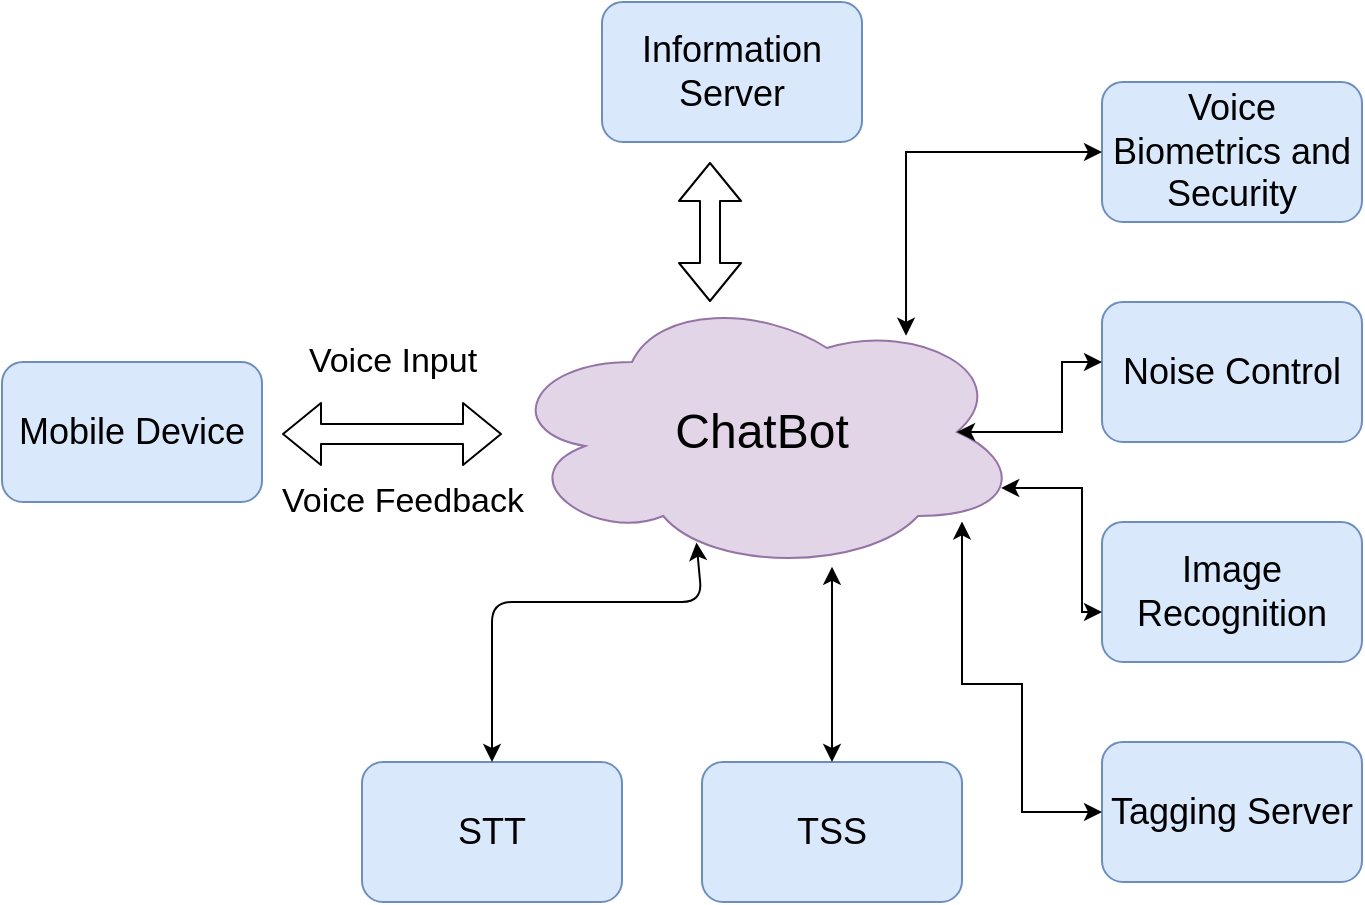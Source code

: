 <mxfile version="13.9.9" type="device"><diagram id="6LMUd9FcNYXD5_W1HrnP" name="Page-1"><mxGraphModel dx="1391" dy="932" grid="1" gridSize="10" guides="1" tooltips="1" connect="1" arrows="1" fold="1" page="1" pageScale="1" pageWidth="850" pageHeight="1100" math="0" shadow="0"><root><mxCell id="0"/><mxCell id="1" parent="0"/><mxCell id="qy_5lok1HCcAvMjP_iqU-1" value="&lt;font style=&quot;font-size: 18px&quot;&gt;Mobile Device&lt;/font&gt;" style="rounded=1;whiteSpace=wrap;html=1;fillColor=#dae8fc;strokeColor=#6c8ebf;" vertex="1" parent="1"><mxGeometry x="10" y="280" width="130" height="70" as="geometry"/></mxCell><mxCell id="qy_5lok1HCcAvMjP_iqU-3" value="&lt;font style=&quot;font-size: 18px&quot;&gt;STT&lt;/font&gt;" style="rounded=1;whiteSpace=wrap;html=1;fillColor=#dae8fc;strokeColor=#6c8ebf;" vertex="1" parent="1"><mxGeometry x="190" y="480" width="130" height="70" as="geometry"/></mxCell><mxCell id="qy_5lok1HCcAvMjP_iqU-4" value="&lt;font style=&quot;font-size: 18px&quot;&gt;TSS&lt;/font&gt;" style="rounded=1;whiteSpace=wrap;html=1;fillColor=#dae8fc;strokeColor=#6c8ebf;" vertex="1" parent="1"><mxGeometry x="360" y="480" width="130" height="70" as="geometry"/></mxCell><mxCell id="qy_5lok1HCcAvMjP_iqU-5" value="&lt;font style=&quot;font-size: 18px&quot;&gt;Tagging Server&lt;/font&gt;" style="rounded=1;whiteSpace=wrap;html=1;fillColor=#dae8fc;strokeColor=#6c8ebf;" vertex="1" parent="1"><mxGeometry x="560" y="470" width="130" height="70" as="geometry"/></mxCell><mxCell id="qy_5lok1HCcAvMjP_iqU-6" value="&lt;font style=&quot;font-size: 18px&quot;&gt;Image Recognition&lt;/font&gt;" style="rounded=1;whiteSpace=wrap;html=1;fillColor=#dae8fc;strokeColor=#6c8ebf;" vertex="1" parent="1"><mxGeometry x="560" y="360" width="130" height="70" as="geometry"/></mxCell><mxCell id="qy_5lok1HCcAvMjP_iqU-7" value="&lt;font style=&quot;font-size: 18px&quot;&gt;Voice Biometrics and Security&lt;/font&gt;" style="rounded=1;whiteSpace=wrap;html=1;fillColor=#dae8fc;strokeColor=#6c8ebf;" vertex="1" parent="1"><mxGeometry x="560" y="140" width="130" height="70" as="geometry"/></mxCell><mxCell id="qy_5lok1HCcAvMjP_iqU-8" value="&lt;font style=&quot;font-size: 18px&quot;&gt;Noise Control&lt;br&gt;&lt;/font&gt;" style="rounded=1;whiteSpace=wrap;html=1;fillColor=#dae8fc;strokeColor=#6c8ebf;" vertex="1" parent="1"><mxGeometry x="560" y="250" width="130" height="70" as="geometry"/></mxCell><mxCell id="qy_5lok1HCcAvMjP_iqU-9" value="&lt;font style=&quot;font-size: 18px&quot;&gt;Information Server&lt;br&gt;&lt;/font&gt;" style="rounded=1;whiteSpace=wrap;html=1;fillColor=#dae8fc;strokeColor=#6c8ebf;" vertex="1" parent="1"><mxGeometry x="310" y="100" width="130" height="70" as="geometry"/></mxCell><mxCell id="qy_5lok1HCcAvMjP_iqU-23" value="" style="edgeStyle=orthogonalEdgeStyle;rounded=0;orthogonalLoop=1;jettySize=auto;html=1;startArrow=classic;startFill=1;" edge="1" parent="1" source="qy_5lok1HCcAvMjP_iqU-11" target="qy_5lok1HCcAvMjP_iqU-4"><mxGeometry relative="1" as="geometry"><Array as="points"><mxPoint x="425" y="400"/><mxPoint x="425" y="400"/></Array></mxGeometry></mxCell><mxCell id="qy_5lok1HCcAvMjP_iqU-11" value="&lt;font style=&quot;font-size: 24px&quot;&gt;ChatBot&lt;/font&gt;" style="ellipse;shape=cloud;whiteSpace=wrap;html=1;fillColor=#e1d5e7;strokeColor=#9673a6;" vertex="1" parent="1"><mxGeometry x="260" y="245" width="260" height="140" as="geometry"/></mxCell><mxCell id="qy_5lok1HCcAvMjP_iqU-12" value="" style="shape=flexArrow;endArrow=classic;startArrow=classic;html=1;" edge="1" parent="1"><mxGeometry width="50" height="50" relative="1" as="geometry"><mxPoint x="150" y="316" as="sourcePoint"/><mxPoint x="260" y="316" as="targetPoint"/></mxGeometry></mxCell><mxCell id="qy_5lok1HCcAvMjP_iqU-13" value="" style="shape=flexArrow;endArrow=classic;startArrow=classic;html=1;" edge="1" parent="1"><mxGeometry width="50" height="50" relative="1" as="geometry"><mxPoint x="364" y="180" as="sourcePoint"/><mxPoint x="364" y="250" as="targetPoint"/></mxGeometry></mxCell><mxCell id="qy_5lok1HCcAvMjP_iqU-14" value="&lt;font style=&quot;font-size: 17px&quot;&gt;Voice Feedback&lt;/font&gt;" style="text;html=1;align=center;verticalAlign=middle;resizable=0;points=[];autosize=1;" vertex="1" parent="1"><mxGeometry x="140" y="340" width="140" height="20" as="geometry"/></mxCell><mxCell id="qy_5lok1HCcAvMjP_iqU-15" value="&lt;font style=&quot;font-size: 17px&quot;&gt;Voice Input&lt;/font&gt;" style="text;html=1;align=center;verticalAlign=middle;resizable=0;points=[];autosize=1;strokeWidth=4;" vertex="1" parent="1"><mxGeometry x="155" y="270" width="100" height="20" as="geometry"/></mxCell><mxCell id="qy_5lok1HCcAvMjP_iqU-22" value="" style="endArrow=classic;startArrow=classic;html=1;entryX=0.374;entryY=0.895;entryDx=0;entryDy=0;entryPerimeter=0;exitX=0.5;exitY=0;exitDx=0;exitDy=0;" edge="1" parent="1" source="qy_5lok1HCcAvMjP_iqU-3" target="qy_5lok1HCcAvMjP_iqU-11"><mxGeometry width="50" height="50" relative="1" as="geometry"><mxPoint x="180" y="440" as="sourcePoint"/><mxPoint x="230" y="390" as="targetPoint"/><Array as="points"><mxPoint x="255" y="400"/><mxPoint x="360" y="400"/></Array></mxGeometry></mxCell><mxCell id="qy_5lok1HCcAvMjP_iqU-24" value="" style="edgeStyle=orthogonalEdgeStyle;rounded=0;orthogonalLoop=1;jettySize=auto;html=1;startArrow=classic;startFill=1;" edge="1" parent="1" source="qy_5lok1HCcAvMjP_iqU-11" target="qy_5lok1HCcAvMjP_iqU-5"><mxGeometry relative="1" as="geometry"><mxPoint x="435" y="392.415" as="sourcePoint"/><mxPoint x="435" y="490" as="targetPoint"/><Array as="points"><mxPoint x="490" y="441"/><mxPoint x="520" y="441"/><mxPoint x="520" y="505"/></Array></mxGeometry></mxCell><mxCell id="qy_5lok1HCcAvMjP_iqU-27" value="" style="edgeStyle=orthogonalEdgeStyle;rounded=0;orthogonalLoop=1;jettySize=auto;html=1;startArrow=classic;startFill=1;exitX=0.875;exitY=0.5;exitDx=0;exitDy=0;exitPerimeter=0;" edge="1" parent="1" source="qy_5lok1HCcAvMjP_iqU-11"><mxGeometry relative="1" as="geometry"><mxPoint x="435" y="392.415" as="sourcePoint"/><mxPoint x="560" y="280" as="targetPoint"/><Array as="points"><mxPoint x="540" y="315"/><mxPoint x="540" y="280"/></Array></mxGeometry></mxCell><mxCell id="qy_5lok1HCcAvMjP_iqU-28" value="" style="edgeStyle=orthogonalEdgeStyle;rounded=0;orthogonalLoop=1;jettySize=auto;html=1;startArrow=classic;startFill=1;exitX=0.96;exitY=0.7;exitDx=0;exitDy=0;exitPerimeter=0;" edge="1" parent="1" source="qy_5lok1HCcAvMjP_iqU-11"><mxGeometry relative="1" as="geometry"><mxPoint x="497.5" y="325.0" as="sourcePoint"/><mxPoint x="560" y="405" as="targetPoint"/><Array as="points"><mxPoint x="550" y="343"/><mxPoint x="550" y="405"/></Array></mxGeometry></mxCell><mxCell id="qy_5lok1HCcAvMjP_iqU-30" value="" style="edgeStyle=orthogonalEdgeStyle;rounded=0;orthogonalLoop=1;jettySize=auto;html=1;startArrow=classic;startFill=1;exitX=0.777;exitY=0.156;exitDx=0;exitDy=0;exitPerimeter=0;entryX=0;entryY=0.5;entryDx=0;entryDy=0;" edge="1" parent="1" source="qy_5lok1HCcAvMjP_iqU-11" target="qy_5lok1HCcAvMjP_iqU-7"><mxGeometry relative="1" as="geometry"><mxPoint x="497.5" y="325.0" as="sourcePoint"/><mxPoint x="570" y="290" as="targetPoint"/><Array as="points"><mxPoint x="462" y="175"/></Array></mxGeometry></mxCell></root></mxGraphModel></diagram></mxfile>